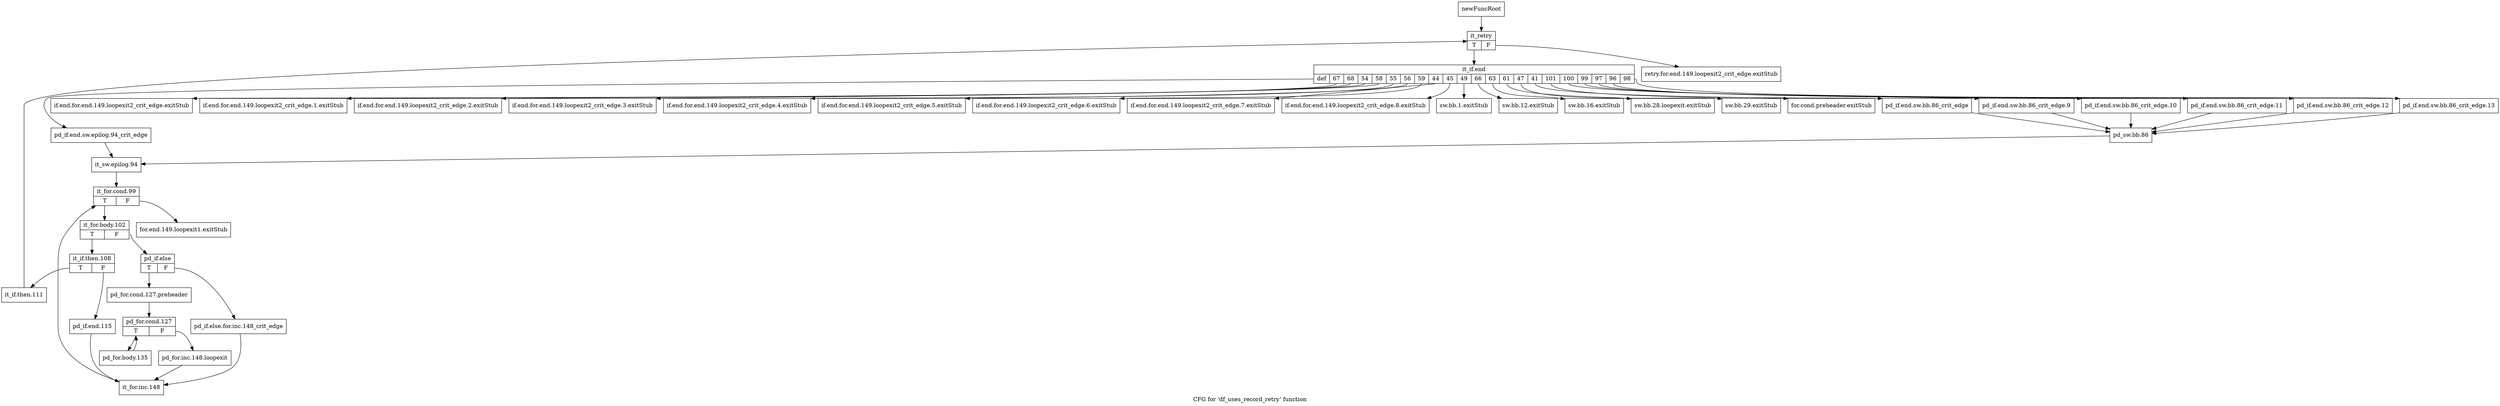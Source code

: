 digraph "CFG for 'df_uses_record_retry' function" {
	label="CFG for 'df_uses_record_retry' function";

	Node0xab658f0 [shape=record,label="{newFuncRoot}"];
	Node0xab658f0 -> Node0xab65e90;
	Node0xab65940 [shape=record,label="{retry.for.end.149.loopexit2_crit_edge.exitStub}"];
	Node0xab65990 [shape=record,label="{if.end.for.end.149.loopexit2_crit_edge.exitStub}"];
	Node0xab659e0 [shape=record,label="{if.end.for.end.149.loopexit2_crit_edge.1.exitStub}"];
	Node0xab65a30 [shape=record,label="{if.end.for.end.149.loopexit2_crit_edge.2.exitStub}"];
	Node0xab65a80 [shape=record,label="{if.end.for.end.149.loopexit2_crit_edge.3.exitStub}"];
	Node0xab65ad0 [shape=record,label="{if.end.for.end.149.loopexit2_crit_edge.4.exitStub}"];
	Node0xab65b20 [shape=record,label="{if.end.for.end.149.loopexit2_crit_edge.5.exitStub}"];
	Node0xab65b70 [shape=record,label="{if.end.for.end.149.loopexit2_crit_edge.6.exitStub}"];
	Node0xab65bc0 [shape=record,label="{if.end.for.end.149.loopexit2_crit_edge.7.exitStub}"];
	Node0xab65c10 [shape=record,label="{if.end.for.end.149.loopexit2_crit_edge.8.exitStub}"];
	Node0xab65c60 [shape=record,label="{sw.bb.1.exitStub}"];
	Node0xab65cb0 [shape=record,label="{sw.bb.12.exitStub}"];
	Node0xab65d00 [shape=record,label="{sw.bb.16.exitStub}"];
	Node0xab65d50 [shape=record,label="{sw.bb.28.loopexit.exitStub}"];
	Node0xab65da0 [shape=record,label="{sw.bb.29.exitStub}"];
	Node0xab65df0 [shape=record,label="{for.cond.preheader.exitStub}"];
	Node0xab65e40 [shape=record,label="{for.end.149.loopexit1.exitStub}"];
	Node0xab65e90 [shape=record,label="{it_retry|{<s0>T|<s1>F}}"];
	Node0xab65e90:s0 -> Node0xab65ee0;
	Node0xab65e90:s1 -> Node0xab65940;
	Node0xab65ee0 [shape=record,label="{it_if.end|{<s0>def|<s1>67|<s2>68|<s3>54|<s4>58|<s5>55|<s6>56|<s7>59|<s8>44|<s9>45|<s10>49|<s11>66|<s12>63|<s13>61|<s14>47|<s15>41|<s16>101|<s17>100|<s18>99|<s19>97|<s20>96|<s21>98}}"];
	Node0xab65ee0:s0 -> Node0xab66160;
	Node0xab65ee0:s1 -> Node0xab65990;
	Node0xab65ee0:s2 -> Node0xab659e0;
	Node0xab65ee0:s3 -> Node0xab65a30;
	Node0xab65ee0:s4 -> Node0xab65a80;
	Node0xab65ee0:s5 -> Node0xab65ad0;
	Node0xab65ee0:s6 -> Node0xab65b20;
	Node0xab65ee0:s7 -> Node0xab65b70;
	Node0xab65ee0:s8 -> Node0xab65bc0;
	Node0xab65ee0:s9 -> Node0xab65c10;
	Node0xab65ee0:s10 -> Node0xab65c60;
	Node0xab65ee0:s11 -> Node0xab65cb0;
	Node0xab65ee0:s12 -> Node0xab65d00;
	Node0xab65ee0:s13 -> Node0xab65d50;
	Node0xab65ee0:s14 -> Node0xab65da0;
	Node0xab65ee0:s15 -> Node0xab65df0;
	Node0xab65ee0:s16 -> Node0xab660c0;
	Node0xab65ee0:s17 -> Node0xab66070;
	Node0xab65ee0:s18 -> Node0xab66020;
	Node0xab65ee0:s19 -> Node0xab65fd0;
	Node0xab65ee0:s20 -> Node0xab65f80;
	Node0xab65ee0:s21 -> Node0xab65f30;
	Node0xab65f30 [shape=record,label="{pd_if.end.sw.bb.86_crit_edge.13}"];
	Node0xab65f30 -> Node0xab66110;
	Node0xab65f80 [shape=record,label="{pd_if.end.sw.bb.86_crit_edge.12}"];
	Node0xab65f80 -> Node0xab66110;
	Node0xab65fd0 [shape=record,label="{pd_if.end.sw.bb.86_crit_edge.11}"];
	Node0xab65fd0 -> Node0xab66110;
	Node0xab66020 [shape=record,label="{pd_if.end.sw.bb.86_crit_edge.10}"];
	Node0xab66020 -> Node0xab66110;
	Node0xab66070 [shape=record,label="{pd_if.end.sw.bb.86_crit_edge.9}"];
	Node0xab66070 -> Node0xab66110;
	Node0xab660c0 [shape=record,label="{pd_if.end.sw.bb.86_crit_edge}"];
	Node0xab660c0 -> Node0xab66110;
	Node0xab66110 [shape=record,label="{pd_sw.bb.86}"];
	Node0xab66110 -> Node0xab661b0;
	Node0xab66160 [shape=record,label="{pd_if.end.sw.epilog.94_crit_edge}"];
	Node0xab66160 -> Node0xab661b0;
	Node0xab661b0 [shape=record,label="{it_sw.epilog.94}"];
	Node0xab661b0 -> Node0xab66200;
	Node0xab66200 [shape=record,label="{it_for.cond.99|{<s0>T|<s1>F}}"];
	Node0xab66200:s0 -> Node0xab66250;
	Node0xab66200:s1 -> Node0xab65e40;
	Node0xab66250 [shape=record,label="{it_for.body.102|{<s0>T|<s1>F}}"];
	Node0xab66250:s0 -> Node0xab66480;
	Node0xab66250:s1 -> Node0xab662a0;
	Node0xab662a0 [shape=record,label="{pd_if.else|{<s0>T|<s1>F}}"];
	Node0xab662a0:s0 -> Node0xab66340;
	Node0xab662a0:s1 -> Node0xab662f0;
	Node0xab662f0 [shape=record,label="{pd_if.else.for.inc.148_crit_edge}"];
	Node0xab662f0 -> Node0xab66520;
	Node0xab66340 [shape=record,label="{pd_for.cond.127.preheader}"];
	Node0xab66340 -> Node0xab66390;
	Node0xab66390 [shape=record,label="{pd_for.cond.127|{<s0>T|<s1>F}}"];
	Node0xab66390:s0 -> Node0xab66430;
	Node0xab66390:s1 -> Node0xab663e0;
	Node0xab663e0 [shape=record,label="{pd_for.inc.148.loopexit}"];
	Node0xab663e0 -> Node0xab66520;
	Node0xab66430 [shape=record,label="{pd_for.body.135}"];
	Node0xab66430 -> Node0xab66390;
	Node0xab66480 [shape=record,label="{it_if.then.108|{<s0>T|<s1>F}}"];
	Node0xab66480:s0 -> Node0xab66570;
	Node0xab66480:s1 -> Node0xab664d0;
	Node0xab664d0 [shape=record,label="{pd_if.end.115}"];
	Node0xab664d0 -> Node0xab66520;
	Node0xab66520 [shape=record,label="{it_for.inc.148}"];
	Node0xab66520 -> Node0xab66200;
	Node0xab66570 [shape=record,label="{it_if.then.111}"];
	Node0xab66570 -> Node0xab65e90;
}
